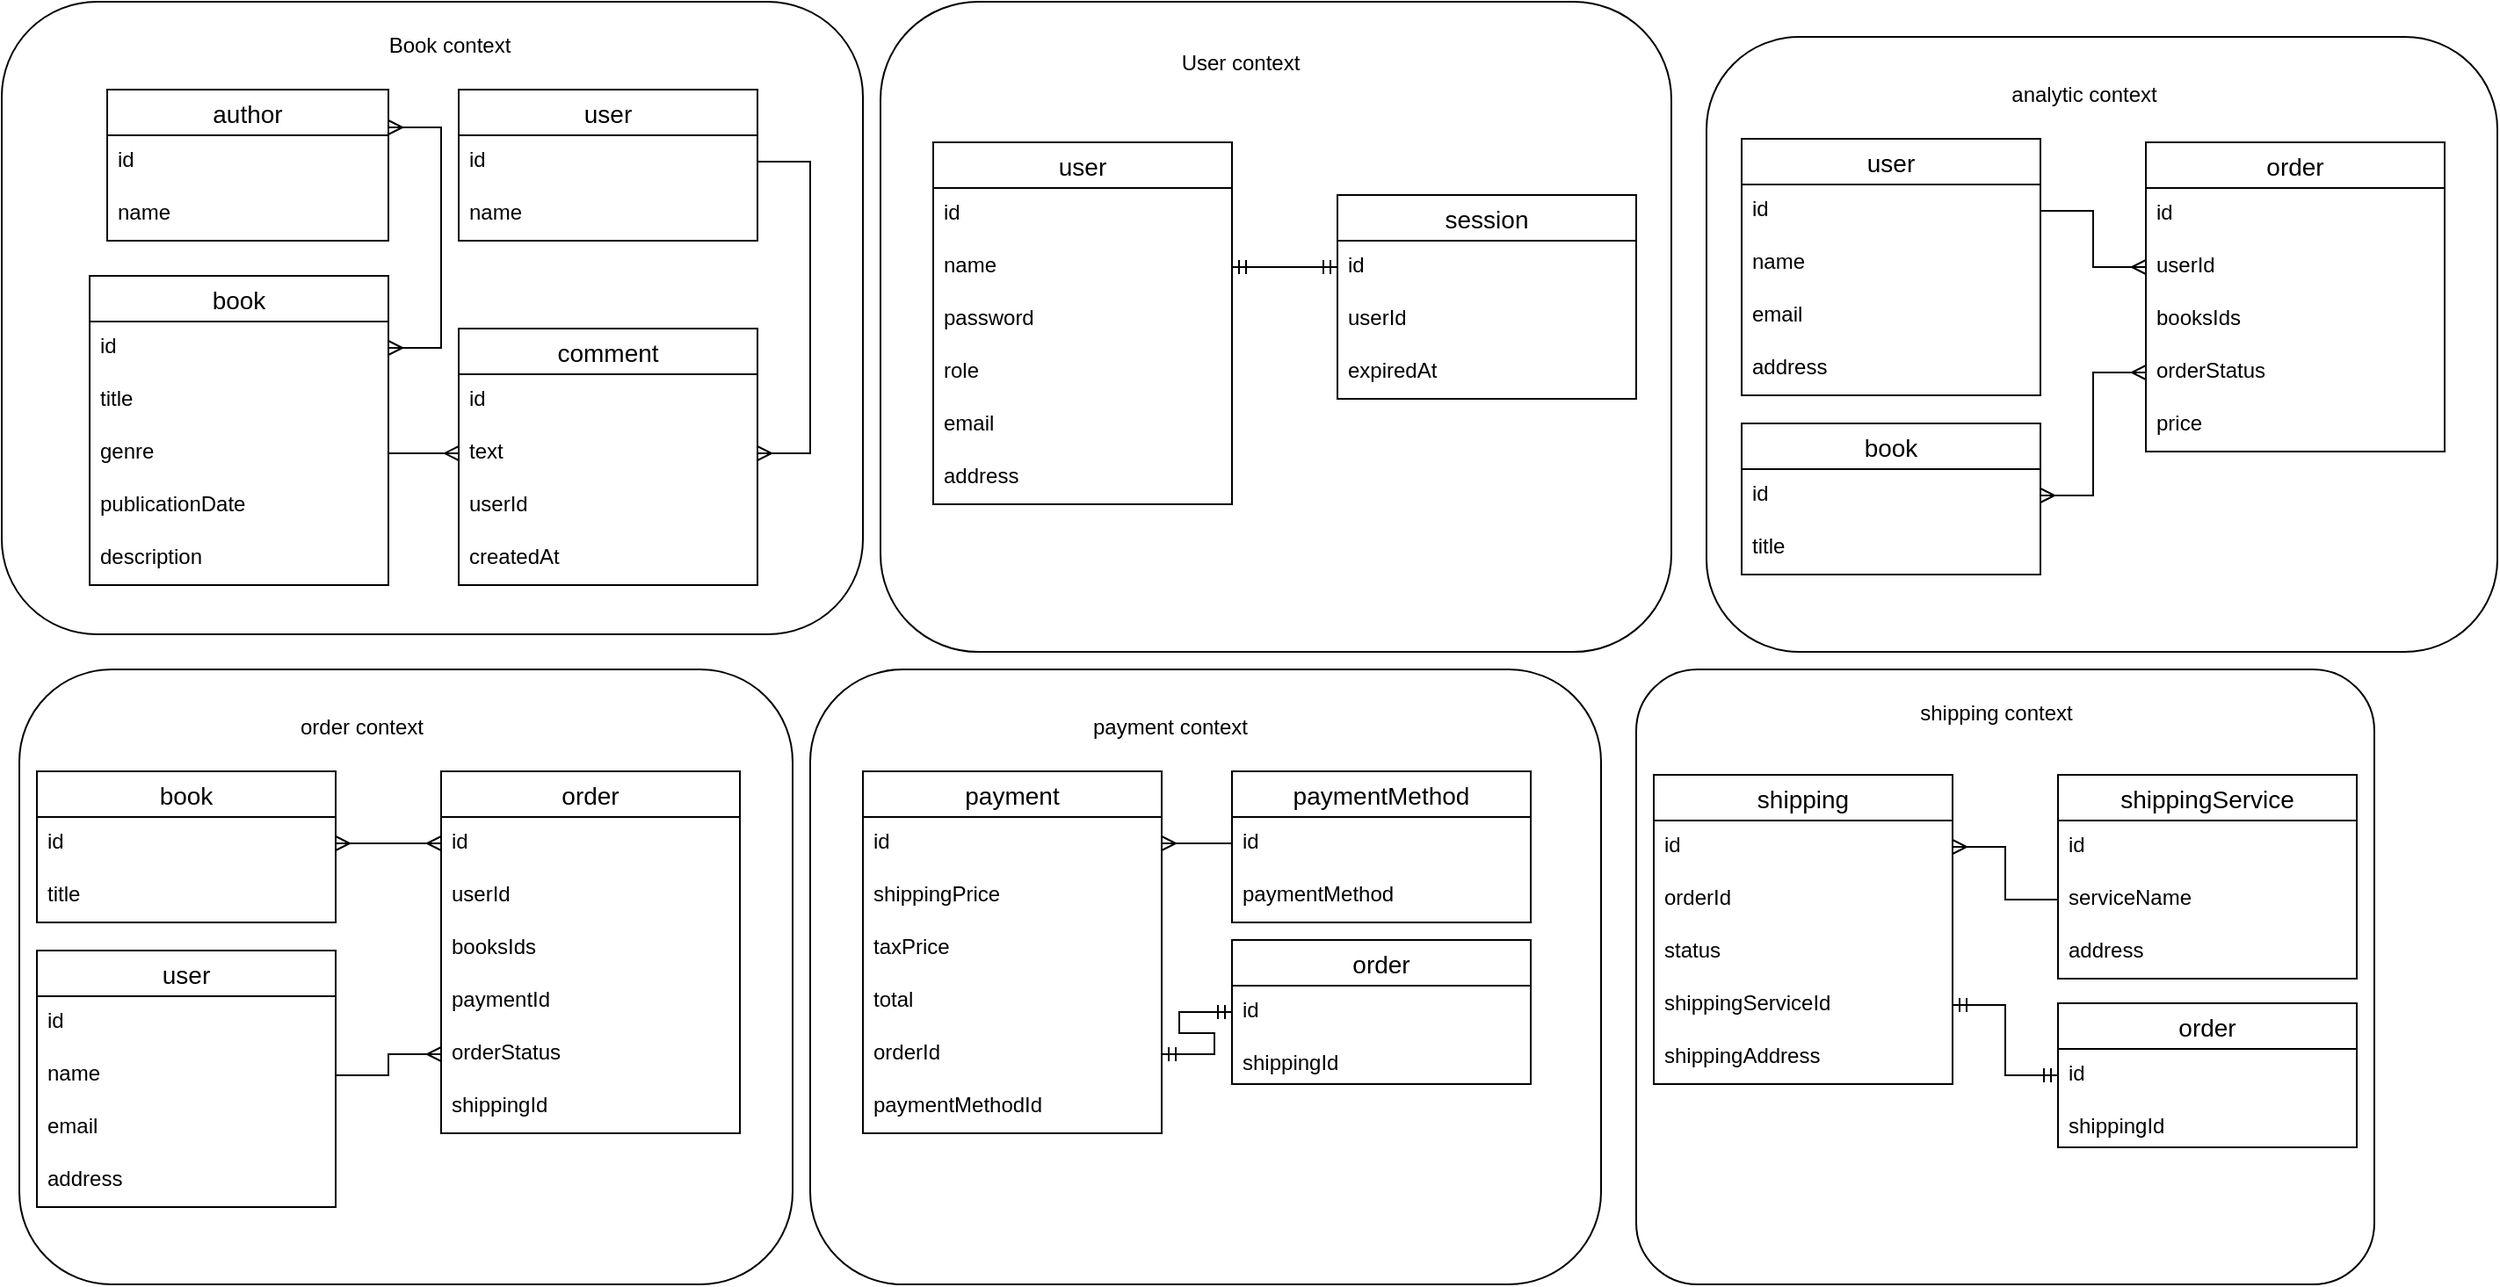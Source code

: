 <mxfile version="20.8.10" type="github">
  <diagram id="_F_DxzLepuKcJAmAGDIa" name="Page-1">
    <mxGraphModel dx="2061" dy="1157" grid="1" gridSize="10" guides="1" tooltips="1" connect="1" arrows="1" fold="1" page="1" pageScale="1" pageWidth="850" pageHeight="1100" math="0" shadow="0">
      <root>
        <mxCell id="0" />
        <mxCell id="1" parent="0" />
        <mxCell id="56zjt8MQTYuuCyv_vl_s-1" value="author" style="swimlane;fontStyle=0;childLayout=stackLayout;horizontal=1;startSize=26;horizontalStack=0;resizeParent=1;resizeParentMax=0;resizeLast=0;collapsible=1;marginBottom=0;align=center;fontSize=14;" parent="1" vertex="1">
          <mxGeometry x="80" y="80" width="160" height="86" as="geometry">
            <mxRectangle x="80" y="80" width="80" height="30" as="alternateBounds" />
          </mxGeometry>
        </mxCell>
        <mxCell id="56zjt8MQTYuuCyv_vl_s-2" value="id" style="text;strokeColor=none;fillColor=none;spacingLeft=4;spacingRight=4;overflow=hidden;rotatable=0;points=[[0,0.5],[1,0.5]];portConstraint=eastwest;fontSize=12;" parent="56zjt8MQTYuuCyv_vl_s-1" vertex="1">
          <mxGeometry y="26" width="160" height="30" as="geometry" />
        </mxCell>
        <mxCell id="56zjt8MQTYuuCyv_vl_s-3" value="name" style="text;strokeColor=none;fillColor=none;spacingLeft=4;spacingRight=4;overflow=hidden;rotatable=0;points=[[0,0.5],[1,0.5]];portConstraint=eastwest;fontSize=12;" parent="56zjt8MQTYuuCyv_vl_s-1" vertex="1">
          <mxGeometry y="56" width="160" height="30" as="geometry" />
        </mxCell>
        <mxCell id="56zjt8MQTYuuCyv_vl_s-18" value="book" style="swimlane;fontStyle=0;childLayout=stackLayout;horizontal=1;startSize=26;horizontalStack=0;resizeParent=1;resizeParentMax=0;resizeLast=0;collapsible=1;marginBottom=0;align=center;fontSize=14;" parent="1" vertex="1">
          <mxGeometry x="70" y="186" width="170" height="176" as="geometry">
            <mxRectangle x="300" y="80" width="70" height="30" as="alternateBounds" />
          </mxGeometry>
        </mxCell>
        <mxCell id="56zjt8MQTYuuCyv_vl_s-32" value="id" style="text;strokeColor=none;fillColor=none;spacingLeft=4;spacingRight=4;overflow=hidden;rotatable=0;points=[[0,0.5],[1,0.5]];portConstraint=eastwest;fontSize=12;" parent="56zjt8MQTYuuCyv_vl_s-18" vertex="1">
          <mxGeometry y="26" width="170" height="30" as="geometry" />
        </mxCell>
        <mxCell id="56zjt8MQTYuuCyv_vl_s-19" value="title" style="text;strokeColor=none;fillColor=none;spacingLeft=4;spacingRight=4;overflow=hidden;rotatable=0;points=[[0,0.5],[1,0.5]];portConstraint=eastwest;fontSize=12;" parent="56zjt8MQTYuuCyv_vl_s-18" vertex="1">
          <mxGeometry y="56" width="170" height="30" as="geometry" />
        </mxCell>
        <mxCell id="56zjt8MQTYuuCyv_vl_s-20" value="genre" style="text;strokeColor=none;fillColor=none;spacingLeft=4;spacingRight=4;overflow=hidden;rotatable=0;points=[[0,0.5],[1,0.5]];portConstraint=eastwest;fontSize=12;" parent="56zjt8MQTYuuCyv_vl_s-18" vertex="1">
          <mxGeometry y="86" width="170" height="30" as="geometry" />
        </mxCell>
        <mxCell id="56zjt8MQTYuuCyv_vl_s-35" value="publicationDate" style="text;strokeColor=none;fillColor=none;spacingLeft=4;spacingRight=4;overflow=hidden;rotatable=0;points=[[0,0.5],[1,0.5]];portConstraint=eastwest;fontSize=12;" parent="56zjt8MQTYuuCyv_vl_s-18" vertex="1">
          <mxGeometry y="116" width="170" height="30" as="geometry" />
        </mxCell>
        <mxCell id="56zjt8MQTYuuCyv_vl_s-34" value="description" style="text;strokeColor=none;fillColor=none;spacingLeft=4;spacingRight=4;overflow=hidden;rotatable=0;points=[[0,0.5],[1,0.5]];portConstraint=eastwest;fontSize=12;" parent="56zjt8MQTYuuCyv_vl_s-18" vertex="1">
          <mxGeometry y="146" width="170" height="30" as="geometry" />
        </mxCell>
        <mxCell id="56zjt8MQTYuuCyv_vl_s-46" value="" style="edgeStyle=entityRelationEdgeStyle;fontSize=12;html=1;endArrow=ERmany;startArrow=ERmany;rounded=0;exitX=1;exitY=0.25;exitDx=0;exitDy=0;entryX=1;entryY=0.5;entryDx=0;entryDy=0;" parent="1" source="56zjt8MQTYuuCyv_vl_s-1" target="56zjt8MQTYuuCyv_vl_s-32" edge="1">
          <mxGeometry width="100" height="100" relative="1" as="geometry">
            <mxPoint x="330" y="630" as="sourcePoint" />
            <mxPoint x="319" y="106" as="targetPoint" />
          </mxGeometry>
        </mxCell>
        <mxCell id="56zjt8MQTYuuCyv_vl_s-56" value="" style="edgeStyle=entityRelationEdgeStyle;fontSize=12;html=1;endArrow=ERmany;rounded=0;exitX=1;exitY=0.5;exitDx=0;exitDy=0;entryX=0;entryY=0.5;entryDx=0;entryDy=0;" parent="1" source="56zjt8MQTYuuCyv_vl_s-20" target="56zjt8MQTYuuCyv_vl_s-128" edge="1">
          <mxGeometry width="100" height="100" relative="1" as="geometry">
            <mxPoint x="370" y="390" as="sourcePoint" />
            <mxPoint x="320" y="301" as="targetPoint" />
          </mxGeometry>
        </mxCell>
        <mxCell id="56zjt8MQTYuuCyv_vl_s-57" value="user" style="swimlane;fontStyle=0;childLayout=stackLayout;horizontal=1;startSize=26;horizontalStack=0;resizeParent=1;resizeParentMax=0;resizeLast=0;collapsible=1;marginBottom=0;align=center;fontSize=14;" parent="1" vertex="1">
          <mxGeometry x="40" y="570" width="170" height="146" as="geometry">
            <mxRectangle x="300" y="80" width="70" height="30" as="alternateBounds" />
          </mxGeometry>
        </mxCell>
        <mxCell id="56zjt8MQTYuuCyv_vl_s-58" value="id" style="text;strokeColor=none;fillColor=none;spacingLeft=4;spacingRight=4;overflow=hidden;rotatable=0;points=[[0,0.5],[1,0.5]];portConstraint=eastwest;fontSize=12;" parent="56zjt8MQTYuuCyv_vl_s-57" vertex="1">
          <mxGeometry y="26" width="170" height="30" as="geometry" />
        </mxCell>
        <mxCell id="56zjt8MQTYuuCyv_vl_s-59" value="name" style="text;strokeColor=none;fillColor=none;spacingLeft=4;spacingRight=4;overflow=hidden;rotatable=0;points=[[0,0.5],[1,0.5]];portConstraint=eastwest;fontSize=12;" parent="56zjt8MQTYuuCyv_vl_s-57" vertex="1">
          <mxGeometry y="56" width="170" height="30" as="geometry" />
        </mxCell>
        <mxCell id="56zjt8MQTYuuCyv_vl_s-60" value="email" style="text;strokeColor=none;fillColor=none;spacingLeft=4;spacingRight=4;overflow=hidden;rotatable=0;points=[[0,0.5],[1,0.5]];portConstraint=eastwest;fontSize=12;" parent="56zjt8MQTYuuCyv_vl_s-57" vertex="1">
          <mxGeometry y="86" width="170" height="30" as="geometry" />
        </mxCell>
        <mxCell id="56zjt8MQTYuuCyv_vl_s-61" value="address" style="text;strokeColor=none;fillColor=none;spacingLeft=4;spacingRight=4;overflow=hidden;rotatable=0;points=[[0,0.5],[1,0.5]];portConstraint=eastwest;fontSize=12;" parent="56zjt8MQTYuuCyv_vl_s-57" vertex="1">
          <mxGeometry y="116" width="170" height="30" as="geometry" />
        </mxCell>
        <mxCell id="56zjt8MQTYuuCyv_vl_s-68" value="order" style="swimlane;fontStyle=0;childLayout=stackLayout;horizontal=1;startSize=26;horizontalStack=0;resizeParent=1;resizeParentMax=0;resizeLast=0;collapsible=1;marginBottom=0;align=center;fontSize=14;" parent="1" vertex="1">
          <mxGeometry x="270" y="468" width="170" height="206" as="geometry">
            <mxRectangle x="300" y="80" width="70" height="30" as="alternateBounds" />
          </mxGeometry>
        </mxCell>
        <mxCell id="56zjt8MQTYuuCyv_vl_s-69" value="id" style="text;strokeColor=none;fillColor=none;spacingLeft=4;spacingRight=4;overflow=hidden;rotatable=0;points=[[0,0.5],[1,0.5]];portConstraint=eastwest;fontSize=12;" parent="56zjt8MQTYuuCyv_vl_s-68" vertex="1">
          <mxGeometry y="26" width="170" height="30" as="geometry" />
        </mxCell>
        <mxCell id="56zjt8MQTYuuCyv_vl_s-70" value="userId" style="text;strokeColor=none;fillColor=none;spacingLeft=4;spacingRight=4;overflow=hidden;rotatable=0;points=[[0,0.5],[1,0.5]];portConstraint=eastwest;fontSize=12;" parent="56zjt8MQTYuuCyv_vl_s-68" vertex="1">
          <mxGeometry y="56" width="170" height="30" as="geometry" />
        </mxCell>
        <mxCell id="56zjt8MQTYuuCyv_vl_s-123" value="booksIds" style="text;strokeColor=none;fillColor=none;spacingLeft=4;spacingRight=4;overflow=hidden;rotatable=0;points=[[0,0.5],[1,0.5]];portConstraint=eastwest;fontSize=12;" parent="56zjt8MQTYuuCyv_vl_s-68" vertex="1">
          <mxGeometry y="86" width="170" height="30" as="geometry" />
        </mxCell>
        <mxCell id="56zjt8MQTYuuCyv_vl_s-236" value="paymentId" style="text;strokeColor=none;fillColor=none;spacingLeft=4;spacingRight=4;overflow=hidden;rotatable=0;points=[[0,0.5],[1,0.5]];portConstraint=eastwest;fontSize=12;" parent="56zjt8MQTYuuCyv_vl_s-68" vertex="1">
          <mxGeometry y="116" width="170" height="30" as="geometry" />
        </mxCell>
        <mxCell id="56zjt8MQTYuuCyv_vl_s-72" value="orderStatus" style="text;strokeColor=none;fillColor=none;spacingLeft=4;spacingRight=4;overflow=hidden;rotatable=0;points=[[0,0.5],[1,0.5]];portConstraint=eastwest;fontSize=12;" parent="56zjt8MQTYuuCyv_vl_s-68" vertex="1">
          <mxGeometry y="146" width="170" height="30" as="geometry" />
        </mxCell>
        <mxCell id="56zjt8MQTYuuCyv_vl_s-73" value="shippingId" style="text;strokeColor=none;fillColor=none;spacingLeft=4;spacingRight=4;overflow=hidden;rotatable=0;points=[[0,0.5],[1,0.5]];portConstraint=eastwest;fontSize=12;" parent="56zjt8MQTYuuCyv_vl_s-68" vertex="1">
          <mxGeometry y="176" width="170" height="30" as="geometry" />
        </mxCell>
        <mxCell id="56zjt8MQTYuuCyv_vl_s-74" value="" style="edgeStyle=entityRelationEdgeStyle;fontSize=12;html=1;endArrow=ERmany;rounded=0;entryX=0;entryY=0.5;entryDx=0;entryDy=0;" parent="1" target="56zjt8MQTYuuCyv_vl_s-72" edge="1">
          <mxGeometry width="100" height="100" relative="1" as="geometry">
            <mxPoint x="210" y="641" as="sourcePoint" />
            <mxPoint x="240" y="650" as="targetPoint" />
          </mxGeometry>
        </mxCell>
        <mxCell id="56zjt8MQTYuuCyv_vl_s-75" value="shipping" style="swimlane;fontStyle=0;childLayout=stackLayout;horizontal=1;startSize=26;horizontalStack=0;resizeParent=1;resizeParentMax=0;resizeLast=0;collapsible=1;marginBottom=0;align=center;fontSize=14;" parent="1" vertex="1">
          <mxGeometry x="960" y="470" width="170" height="176" as="geometry">
            <mxRectangle x="300" y="80" width="70" height="30" as="alternateBounds" />
          </mxGeometry>
        </mxCell>
        <mxCell id="56zjt8MQTYuuCyv_vl_s-76" value="id" style="text;strokeColor=none;fillColor=none;spacingLeft=4;spacingRight=4;overflow=hidden;rotatable=0;points=[[0,0.5],[1,0.5]];portConstraint=eastwest;fontSize=12;" parent="56zjt8MQTYuuCyv_vl_s-75" vertex="1">
          <mxGeometry y="26" width="170" height="30" as="geometry" />
        </mxCell>
        <mxCell id="56zjt8MQTYuuCyv_vl_s-77" value="orderId" style="text;strokeColor=none;fillColor=none;spacingLeft=4;spacingRight=4;overflow=hidden;rotatable=0;points=[[0,0.5],[1,0.5]];portConstraint=eastwest;fontSize=12;" parent="56zjt8MQTYuuCyv_vl_s-75" vertex="1">
          <mxGeometry y="56" width="170" height="30" as="geometry" />
        </mxCell>
        <mxCell id="56zjt8MQTYuuCyv_vl_s-85" value="status" style="text;strokeColor=none;fillColor=none;spacingLeft=4;spacingRight=4;overflow=hidden;rotatable=0;points=[[0,0.5],[1,0.5]];portConstraint=eastwest;fontSize=12;" parent="56zjt8MQTYuuCyv_vl_s-75" vertex="1">
          <mxGeometry y="86" width="170" height="30" as="geometry" />
        </mxCell>
        <mxCell id="56zjt8MQTYuuCyv_vl_s-82" value="shippingServiceId" style="text;strokeColor=none;fillColor=none;spacingLeft=4;spacingRight=4;overflow=hidden;rotatable=0;points=[[0,0.5],[1,0.5]];portConstraint=eastwest;fontSize=12;" parent="56zjt8MQTYuuCyv_vl_s-75" vertex="1">
          <mxGeometry y="116" width="170" height="30" as="geometry" />
        </mxCell>
        <mxCell id="56zjt8MQTYuuCyv_vl_s-78" value="shippingAddress" style="text;strokeColor=none;fillColor=none;spacingLeft=4;spacingRight=4;overflow=hidden;rotatable=0;points=[[0,0.5],[1,0.5]];portConstraint=eastwest;fontSize=12;" parent="56zjt8MQTYuuCyv_vl_s-75" vertex="1">
          <mxGeometry y="146" width="170" height="30" as="geometry" />
        </mxCell>
        <mxCell id="56zjt8MQTYuuCyv_vl_s-87" value="shippingService" style="swimlane;fontStyle=0;childLayout=stackLayout;horizontal=1;startSize=26;horizontalStack=0;resizeParent=1;resizeParentMax=0;resizeLast=0;collapsible=1;marginBottom=0;align=center;fontSize=14;" parent="1" vertex="1">
          <mxGeometry x="1190" y="470" width="170" height="116" as="geometry">
            <mxRectangle x="300" y="80" width="70" height="30" as="alternateBounds" />
          </mxGeometry>
        </mxCell>
        <mxCell id="56zjt8MQTYuuCyv_vl_s-88" value="id" style="text;strokeColor=none;fillColor=none;spacingLeft=4;spacingRight=4;overflow=hidden;rotatable=0;points=[[0,0.5],[1,0.5]];portConstraint=eastwest;fontSize=12;" parent="56zjt8MQTYuuCyv_vl_s-87" vertex="1">
          <mxGeometry y="26" width="170" height="30" as="geometry" />
        </mxCell>
        <mxCell id="56zjt8MQTYuuCyv_vl_s-89" value="serviceName" style="text;strokeColor=none;fillColor=none;spacingLeft=4;spacingRight=4;overflow=hidden;rotatable=0;points=[[0,0.5],[1,0.5]];portConstraint=eastwest;fontSize=12;" parent="56zjt8MQTYuuCyv_vl_s-87" vertex="1">
          <mxGeometry y="56" width="170" height="30" as="geometry" />
        </mxCell>
        <mxCell id="56zjt8MQTYuuCyv_vl_s-92" value="address" style="text;strokeColor=none;fillColor=none;spacingLeft=4;spacingRight=4;overflow=hidden;rotatable=0;points=[[0,0.5],[1,0.5]];portConstraint=eastwest;fontSize=12;" parent="56zjt8MQTYuuCyv_vl_s-87" vertex="1">
          <mxGeometry y="86" width="170" height="30" as="geometry" />
        </mxCell>
        <mxCell id="56zjt8MQTYuuCyv_vl_s-93" value="" style="edgeStyle=entityRelationEdgeStyle;fontSize=12;html=1;endArrow=ERmany;rounded=0;exitX=0;exitY=0.5;exitDx=0;exitDy=0;entryX=1;entryY=0.5;entryDx=0;entryDy=0;" parent="1" source="56zjt8MQTYuuCyv_vl_s-89" target="56zjt8MQTYuuCyv_vl_s-76" edge="1">
          <mxGeometry width="100" height="100" relative="1" as="geometry">
            <mxPoint x="1640" y="8" as="sourcePoint" />
            <mxPoint x="1140" y="249" as="targetPoint" />
          </mxGeometry>
        </mxCell>
        <mxCell id="56zjt8MQTYuuCyv_vl_s-118" value="Book&amp;nbsp;context" style="text;html=1;strokeColor=none;fillColor=none;align=center;verticalAlign=middle;whiteSpace=wrap;rounded=0;" parent="1" vertex="1">
          <mxGeometry x="210" y="40" width="130" height="30" as="geometry" />
        </mxCell>
        <mxCell id="56zjt8MQTYuuCyv_vl_s-120" value="User context" style="text;html=1;strokeColor=none;fillColor=none;align=center;verticalAlign=middle;whiteSpace=wrap;rounded=0;" parent="1" vertex="1">
          <mxGeometry x="660" y="50" width="130" height="30" as="geometry" />
        </mxCell>
        <mxCell id="56zjt8MQTYuuCyv_vl_s-122" value="order context" style="text;html=1;strokeColor=none;fillColor=none;align=center;verticalAlign=middle;whiteSpace=wrap;rounded=0;" parent="1" vertex="1">
          <mxGeometry x="160" y="428" width="130" height="30" as="geometry" />
        </mxCell>
        <mxCell id="56zjt8MQTYuuCyv_vl_s-126" value="comment" style="swimlane;fontStyle=0;childLayout=stackLayout;horizontal=1;startSize=26;horizontalStack=0;resizeParent=1;resizeParentMax=0;resizeLast=0;collapsible=1;marginBottom=0;align=center;fontSize=14;" parent="1" vertex="1">
          <mxGeometry x="280" y="216" width="170" height="146" as="geometry">
            <mxRectangle x="300" y="80" width="70" height="30" as="alternateBounds" />
          </mxGeometry>
        </mxCell>
        <mxCell id="56zjt8MQTYuuCyv_vl_s-127" value="id" style="text;strokeColor=none;fillColor=none;spacingLeft=4;spacingRight=4;overflow=hidden;rotatable=0;points=[[0,0.5],[1,0.5]];portConstraint=eastwest;fontSize=12;" parent="56zjt8MQTYuuCyv_vl_s-126" vertex="1">
          <mxGeometry y="26" width="170" height="30" as="geometry" />
        </mxCell>
        <mxCell id="56zjt8MQTYuuCyv_vl_s-128" value="text" style="text;strokeColor=none;fillColor=none;spacingLeft=4;spacingRight=4;overflow=hidden;rotatable=0;points=[[0,0.5],[1,0.5]];portConstraint=eastwest;fontSize=12;" parent="56zjt8MQTYuuCyv_vl_s-126" vertex="1">
          <mxGeometry y="56" width="170" height="30" as="geometry" />
        </mxCell>
        <mxCell id="56zjt8MQTYuuCyv_vl_s-130" value="userId" style="text;strokeColor=none;fillColor=none;spacingLeft=4;spacingRight=4;overflow=hidden;rotatable=0;points=[[0,0.5],[1,0.5]];portConstraint=eastwest;fontSize=12;" parent="56zjt8MQTYuuCyv_vl_s-126" vertex="1">
          <mxGeometry y="86" width="170" height="30" as="geometry" />
        </mxCell>
        <mxCell id="56zjt8MQTYuuCyv_vl_s-131" value="createdAt" style="text;strokeColor=none;fillColor=none;spacingLeft=4;spacingRight=4;overflow=hidden;rotatable=0;points=[[0,0.5],[1,0.5]];portConstraint=eastwest;fontSize=12;" parent="56zjt8MQTYuuCyv_vl_s-126" vertex="1">
          <mxGeometry y="116" width="170" height="30" as="geometry" />
        </mxCell>
        <mxCell id="56zjt8MQTYuuCyv_vl_s-132" value="user" style="swimlane;fontStyle=0;childLayout=stackLayout;horizontal=1;startSize=26;horizontalStack=0;resizeParent=1;resizeParentMax=0;resizeLast=0;collapsible=1;marginBottom=0;align=center;fontSize=14;" parent="1" vertex="1">
          <mxGeometry x="280" y="80" width="170" height="86" as="geometry">
            <mxRectangle x="300" y="80" width="70" height="30" as="alternateBounds" />
          </mxGeometry>
        </mxCell>
        <mxCell id="56zjt8MQTYuuCyv_vl_s-133" value="id" style="text;strokeColor=none;fillColor=none;spacingLeft=4;spacingRight=4;overflow=hidden;rotatable=0;points=[[0,0.5],[1,0.5]];portConstraint=eastwest;fontSize=12;" parent="56zjt8MQTYuuCyv_vl_s-132" vertex="1">
          <mxGeometry y="26" width="170" height="30" as="geometry" />
        </mxCell>
        <mxCell id="56zjt8MQTYuuCyv_vl_s-134" value="name" style="text;strokeColor=none;fillColor=none;spacingLeft=4;spacingRight=4;overflow=hidden;rotatable=0;points=[[0,0.5],[1,0.5]];portConstraint=eastwest;fontSize=12;" parent="56zjt8MQTYuuCyv_vl_s-132" vertex="1">
          <mxGeometry y="56" width="170" height="30" as="geometry" />
        </mxCell>
        <mxCell id="56zjt8MQTYuuCyv_vl_s-139" value="" style="edgeStyle=entityRelationEdgeStyle;fontSize=12;html=1;endArrow=ERmany;rounded=0;entryX=1;entryY=0.5;entryDx=0;entryDy=0;exitX=1;exitY=0.5;exitDx=0;exitDy=0;" parent="1" source="56zjt8MQTYuuCyv_vl_s-133" target="56zjt8MQTYuuCyv_vl_s-128" edge="1">
          <mxGeometry width="100" height="100" relative="1" as="geometry">
            <mxPoint x="490" y="140" as="sourcePoint" />
            <mxPoint x="590" y="340" as="targetPoint" />
          </mxGeometry>
        </mxCell>
        <mxCell id="56zjt8MQTYuuCyv_vl_s-140" value="user" style="swimlane;fontStyle=0;childLayout=stackLayout;horizontal=1;startSize=26;horizontalStack=0;resizeParent=1;resizeParentMax=0;resizeLast=0;collapsible=1;marginBottom=0;align=center;fontSize=14;" parent="1" vertex="1">
          <mxGeometry x="550" y="110" width="170" height="206" as="geometry">
            <mxRectangle x="300" y="80" width="70" height="30" as="alternateBounds" />
          </mxGeometry>
        </mxCell>
        <mxCell id="56zjt8MQTYuuCyv_vl_s-141" value="id" style="text;strokeColor=none;fillColor=none;spacingLeft=4;spacingRight=4;overflow=hidden;rotatable=0;points=[[0,0.5],[1,0.5]];portConstraint=eastwest;fontSize=12;" parent="56zjt8MQTYuuCyv_vl_s-140" vertex="1">
          <mxGeometry y="26" width="170" height="30" as="geometry" />
        </mxCell>
        <mxCell id="56zjt8MQTYuuCyv_vl_s-142" value="name" style="text;strokeColor=none;fillColor=none;spacingLeft=4;spacingRight=4;overflow=hidden;rotatable=0;points=[[0,0.5],[1,0.5]];portConstraint=eastwest;fontSize=12;" parent="56zjt8MQTYuuCyv_vl_s-140" vertex="1">
          <mxGeometry y="56" width="170" height="30" as="geometry" />
        </mxCell>
        <mxCell id="56zjt8MQTYuuCyv_vl_s-143" value="password" style="text;strokeColor=none;fillColor=none;spacingLeft=4;spacingRight=4;overflow=hidden;rotatable=0;points=[[0,0.5],[1,0.5]];portConstraint=eastwest;fontSize=12;" parent="56zjt8MQTYuuCyv_vl_s-140" vertex="1">
          <mxGeometry y="86" width="170" height="30" as="geometry" />
        </mxCell>
        <mxCell id="56zjt8MQTYuuCyv_vl_s-233" value="role" style="text;strokeColor=none;fillColor=none;spacingLeft=4;spacingRight=4;overflow=hidden;rotatable=0;points=[[0,0.5],[1,0.5]];portConstraint=eastwest;fontSize=12;" parent="56zjt8MQTYuuCyv_vl_s-140" vertex="1">
          <mxGeometry y="116" width="170" height="30" as="geometry" />
        </mxCell>
        <mxCell id="56zjt8MQTYuuCyv_vl_s-144" value="email" style="text;strokeColor=none;fillColor=none;spacingLeft=4;spacingRight=4;overflow=hidden;rotatable=0;points=[[0,0.5],[1,0.5]];portConstraint=eastwest;fontSize=12;" parent="56zjt8MQTYuuCyv_vl_s-140" vertex="1">
          <mxGeometry y="146" width="170" height="30" as="geometry" />
        </mxCell>
        <mxCell id="56zjt8MQTYuuCyv_vl_s-145" value="address" style="text;strokeColor=none;fillColor=none;spacingLeft=4;spacingRight=4;overflow=hidden;rotatable=0;points=[[0,0.5],[1,0.5]];portConstraint=eastwest;fontSize=12;" parent="56zjt8MQTYuuCyv_vl_s-140" vertex="1">
          <mxGeometry y="176" width="170" height="30" as="geometry" />
        </mxCell>
        <mxCell id="56zjt8MQTYuuCyv_vl_s-147" value="book" style="swimlane;fontStyle=0;childLayout=stackLayout;horizontal=1;startSize=26;horizontalStack=0;resizeParent=1;resizeParentMax=0;resizeLast=0;collapsible=1;marginBottom=0;align=center;fontSize=14;" parent="1" vertex="1">
          <mxGeometry x="40" y="468" width="170" height="86" as="geometry">
            <mxRectangle x="300" y="80" width="70" height="30" as="alternateBounds" />
          </mxGeometry>
        </mxCell>
        <mxCell id="56zjt8MQTYuuCyv_vl_s-148" value="id" style="text;strokeColor=none;fillColor=none;spacingLeft=4;spacingRight=4;overflow=hidden;rotatable=0;points=[[0,0.5],[1,0.5]];portConstraint=eastwest;fontSize=12;" parent="56zjt8MQTYuuCyv_vl_s-147" vertex="1">
          <mxGeometry y="26" width="170" height="30" as="geometry" />
        </mxCell>
        <mxCell id="56zjt8MQTYuuCyv_vl_s-149" value="title" style="text;strokeColor=none;fillColor=none;spacingLeft=4;spacingRight=4;overflow=hidden;rotatable=0;points=[[0,0.5],[1,0.5]];portConstraint=eastwest;fontSize=12;" parent="56zjt8MQTYuuCyv_vl_s-147" vertex="1">
          <mxGeometry y="56" width="170" height="30" as="geometry" />
        </mxCell>
        <mxCell id="56zjt8MQTYuuCyv_vl_s-154" value="" style="edgeStyle=entityRelationEdgeStyle;fontSize=12;html=1;endArrow=ERmany;startArrow=ERmany;rounded=0;entryX=0;entryY=0.5;entryDx=0;entryDy=0;" parent="1" source="56zjt8MQTYuuCyv_vl_s-148" target="56zjt8MQTYuuCyv_vl_s-69" edge="1">
          <mxGeometry width="100" height="100" relative="1" as="geometry">
            <mxPoint x="-230" y="59.5" as="sourcePoint" />
            <mxPoint x="-230" y="229" as="targetPoint" />
          </mxGeometry>
        </mxCell>
        <mxCell id="56zjt8MQTYuuCyv_vl_s-156" value="" style="rounded=1;whiteSpace=wrap;html=1;fillColor=none;" parent="1" vertex="1">
          <mxGeometry x="520" y="30" width="450" height="370" as="geometry" />
        </mxCell>
        <mxCell id="56zjt8MQTYuuCyv_vl_s-157" value="" style="rounded=1;whiteSpace=wrap;html=1;fillColor=none;" parent="1" vertex="1">
          <mxGeometry x="20" y="30" width="490" height="360" as="geometry" />
        </mxCell>
        <mxCell id="56zjt8MQTYuuCyv_vl_s-158" value="" style="rounded=1;whiteSpace=wrap;html=1;fillColor=none;" parent="1" vertex="1">
          <mxGeometry x="990" y="50" width="450" height="350" as="geometry" />
        </mxCell>
        <mxCell id="56zjt8MQTYuuCyv_vl_s-189" value="user" style="swimlane;fontStyle=0;childLayout=stackLayout;horizontal=1;startSize=26;horizontalStack=0;resizeParent=1;resizeParentMax=0;resizeLast=0;collapsible=1;marginBottom=0;align=center;fontSize=14;" parent="1" vertex="1">
          <mxGeometry x="1010" y="108" width="170" height="146" as="geometry">
            <mxRectangle x="300" y="80" width="70" height="30" as="alternateBounds" />
          </mxGeometry>
        </mxCell>
        <mxCell id="56zjt8MQTYuuCyv_vl_s-190" value="id" style="text;strokeColor=none;fillColor=none;spacingLeft=4;spacingRight=4;overflow=hidden;rotatable=0;points=[[0,0.5],[1,0.5]];portConstraint=eastwest;fontSize=12;" parent="56zjt8MQTYuuCyv_vl_s-189" vertex="1">
          <mxGeometry y="26" width="170" height="30" as="geometry" />
        </mxCell>
        <mxCell id="56zjt8MQTYuuCyv_vl_s-191" value="name" style="text;strokeColor=none;fillColor=none;spacingLeft=4;spacingRight=4;overflow=hidden;rotatable=0;points=[[0,0.5],[1,0.5]];portConstraint=eastwest;fontSize=12;" parent="56zjt8MQTYuuCyv_vl_s-189" vertex="1">
          <mxGeometry y="56" width="170" height="30" as="geometry" />
        </mxCell>
        <mxCell id="56zjt8MQTYuuCyv_vl_s-192" value="email" style="text;strokeColor=none;fillColor=none;spacingLeft=4;spacingRight=4;overflow=hidden;rotatable=0;points=[[0,0.5],[1,0.5]];portConstraint=eastwest;fontSize=12;" parent="56zjt8MQTYuuCyv_vl_s-189" vertex="1">
          <mxGeometry y="86" width="170" height="30" as="geometry" />
        </mxCell>
        <mxCell id="56zjt8MQTYuuCyv_vl_s-193" value="address" style="text;strokeColor=none;fillColor=none;spacingLeft=4;spacingRight=4;overflow=hidden;rotatable=0;points=[[0,0.5],[1,0.5]];portConstraint=eastwest;fontSize=12;" parent="56zjt8MQTYuuCyv_vl_s-189" vertex="1">
          <mxGeometry y="116" width="170" height="30" as="geometry" />
        </mxCell>
        <mxCell id="56zjt8MQTYuuCyv_vl_s-194" value="order" style="swimlane;fontStyle=0;childLayout=stackLayout;horizontal=1;startSize=26;horizontalStack=0;resizeParent=1;resizeParentMax=0;resizeLast=0;collapsible=1;marginBottom=0;align=center;fontSize=14;" parent="1" vertex="1">
          <mxGeometry x="1240" y="110" width="170" height="176" as="geometry">
            <mxRectangle x="300" y="80" width="70" height="30" as="alternateBounds" />
          </mxGeometry>
        </mxCell>
        <mxCell id="56zjt8MQTYuuCyv_vl_s-195" value="id" style="text;strokeColor=none;fillColor=none;spacingLeft=4;spacingRight=4;overflow=hidden;rotatable=0;points=[[0,0.5],[1,0.5]];portConstraint=eastwest;fontSize=12;" parent="56zjt8MQTYuuCyv_vl_s-194" vertex="1">
          <mxGeometry y="26" width="170" height="30" as="geometry" />
        </mxCell>
        <mxCell id="56zjt8MQTYuuCyv_vl_s-196" value="userId" style="text;strokeColor=none;fillColor=none;spacingLeft=4;spacingRight=4;overflow=hidden;rotatable=0;points=[[0,0.5],[1,0.5]];portConstraint=eastwest;fontSize=12;" parent="56zjt8MQTYuuCyv_vl_s-194" vertex="1">
          <mxGeometry y="56" width="170" height="30" as="geometry" />
        </mxCell>
        <mxCell id="56zjt8MQTYuuCyv_vl_s-197" value="booksIds" style="text;strokeColor=none;fillColor=none;spacingLeft=4;spacingRight=4;overflow=hidden;rotatable=0;points=[[0,0.5],[1,0.5]];portConstraint=eastwest;fontSize=12;" parent="56zjt8MQTYuuCyv_vl_s-194" vertex="1">
          <mxGeometry y="86" width="170" height="30" as="geometry" />
        </mxCell>
        <mxCell id="56zjt8MQTYuuCyv_vl_s-198" value="orderStatus" style="text;strokeColor=none;fillColor=none;spacingLeft=4;spacingRight=4;overflow=hidden;rotatable=0;points=[[0,0.5],[1,0.5]];portConstraint=eastwest;fontSize=12;" parent="56zjt8MQTYuuCyv_vl_s-194" vertex="1">
          <mxGeometry y="116" width="170" height="30" as="geometry" />
        </mxCell>
        <mxCell id="56zjt8MQTYuuCyv_vl_s-199" value="price" style="text;strokeColor=none;fillColor=none;spacingLeft=4;spacingRight=4;overflow=hidden;rotatable=0;points=[[0,0.5],[1,0.5]];portConstraint=eastwest;fontSize=12;" parent="56zjt8MQTYuuCyv_vl_s-194" vertex="1">
          <mxGeometry y="146" width="170" height="30" as="geometry" />
        </mxCell>
        <mxCell id="56zjt8MQTYuuCyv_vl_s-201" value="" style="edgeStyle=entityRelationEdgeStyle;fontSize=12;html=1;endArrow=ERmany;rounded=0;entryX=0;entryY=0.5;entryDx=0;entryDy=0;exitX=1;exitY=0.5;exitDx=0;exitDy=0;" parent="1" source="56zjt8MQTYuuCyv_vl_s-190" target="56zjt8MQTYuuCyv_vl_s-196" edge="1">
          <mxGeometry width="100" height="100" relative="1" as="geometry">
            <mxPoint x="1170" y="70" as="sourcePoint" />
            <mxPoint x="1180" y="120" as="targetPoint" />
          </mxGeometry>
        </mxCell>
        <mxCell id="56zjt8MQTYuuCyv_vl_s-214" value="analytic context" style="text;html=1;strokeColor=none;fillColor=none;align=center;verticalAlign=middle;whiteSpace=wrap;rounded=0;" parent="1" vertex="1">
          <mxGeometry x="1140" y="68" width="130" height="30" as="geometry" />
        </mxCell>
        <mxCell id="56zjt8MQTYuuCyv_vl_s-215" value="book" style="swimlane;fontStyle=0;childLayout=stackLayout;horizontal=1;startSize=26;horizontalStack=0;resizeParent=1;resizeParentMax=0;resizeLast=0;collapsible=1;marginBottom=0;align=center;fontSize=14;" parent="1" vertex="1">
          <mxGeometry x="1010" y="270" width="170" height="86" as="geometry">
            <mxRectangle x="300" y="80" width="70" height="30" as="alternateBounds" />
          </mxGeometry>
        </mxCell>
        <mxCell id="56zjt8MQTYuuCyv_vl_s-216" value="id" style="text;strokeColor=none;fillColor=none;spacingLeft=4;spacingRight=4;overflow=hidden;rotatable=0;points=[[0,0.5],[1,0.5]];portConstraint=eastwest;fontSize=12;" parent="56zjt8MQTYuuCyv_vl_s-215" vertex="1">
          <mxGeometry y="26" width="170" height="30" as="geometry" />
        </mxCell>
        <mxCell id="56zjt8MQTYuuCyv_vl_s-217" value="title" style="text;strokeColor=none;fillColor=none;spacingLeft=4;spacingRight=4;overflow=hidden;rotatable=0;points=[[0,0.5],[1,0.5]];portConstraint=eastwest;fontSize=12;" parent="56zjt8MQTYuuCyv_vl_s-215" vertex="1">
          <mxGeometry y="56" width="170" height="30" as="geometry" />
        </mxCell>
        <mxCell id="56zjt8MQTYuuCyv_vl_s-218" value="" style="edgeStyle=entityRelationEdgeStyle;fontSize=12;html=1;endArrow=ERmany;startArrow=ERmany;rounded=0;entryX=0;entryY=0.5;entryDx=0;entryDy=0;exitX=1;exitY=0.5;exitDx=0;exitDy=0;" parent="1" source="56zjt8MQTYuuCyv_vl_s-216" target="56zjt8MQTYuuCyv_vl_s-198" edge="1">
          <mxGeometry width="100" height="100" relative="1" as="geometry">
            <mxPoint x="1230" y="350" as="sourcePoint" />
            <mxPoint x="730" y="-109" as="targetPoint" />
          </mxGeometry>
        </mxCell>
        <mxCell id="56zjt8MQTYuuCyv_vl_s-219" value="" style="rounded=1;whiteSpace=wrap;html=1;fillColor=none;" parent="1" vertex="1">
          <mxGeometry x="480" y="410" width="450" height="350" as="geometry" />
        </mxCell>
        <mxCell id="56zjt8MQTYuuCyv_vl_s-227" value="session" style="swimlane;fontStyle=0;childLayout=stackLayout;horizontal=1;startSize=26;horizontalStack=0;resizeParent=1;resizeParentMax=0;resizeLast=0;collapsible=1;marginBottom=0;align=center;fontSize=14;" parent="1" vertex="1">
          <mxGeometry x="780" y="140" width="170" height="116" as="geometry">
            <mxRectangle x="300" y="80" width="70" height="30" as="alternateBounds" />
          </mxGeometry>
        </mxCell>
        <mxCell id="56zjt8MQTYuuCyv_vl_s-228" value="id" style="text;strokeColor=none;fillColor=none;spacingLeft=4;spacingRight=4;overflow=hidden;rotatable=0;points=[[0,0.5],[1,0.5]];portConstraint=eastwest;fontSize=12;" parent="56zjt8MQTYuuCyv_vl_s-227" vertex="1">
          <mxGeometry y="26" width="170" height="30" as="geometry" />
        </mxCell>
        <mxCell id="56zjt8MQTYuuCyv_vl_s-229" value="userId" style="text;strokeColor=none;fillColor=none;spacingLeft=4;spacingRight=4;overflow=hidden;rotatable=0;points=[[0,0.5],[1,0.5]];portConstraint=eastwest;fontSize=12;" parent="56zjt8MQTYuuCyv_vl_s-227" vertex="1">
          <mxGeometry y="56" width="170" height="30" as="geometry" />
        </mxCell>
        <mxCell id="56zjt8MQTYuuCyv_vl_s-230" value="expiredAt" style="text;strokeColor=none;fillColor=none;spacingLeft=4;spacingRight=4;overflow=hidden;rotatable=0;points=[[0,0.5],[1,0.5]];portConstraint=eastwest;fontSize=12;" parent="56zjt8MQTYuuCyv_vl_s-227" vertex="1">
          <mxGeometry y="86" width="170" height="30" as="geometry" />
        </mxCell>
        <mxCell id="56zjt8MQTYuuCyv_vl_s-235" value="" style="edgeStyle=entityRelationEdgeStyle;fontSize=12;html=1;endArrow=ERmandOne;startArrow=ERmandOne;rounded=0;entryX=0;entryY=0.5;entryDx=0;entryDy=0;exitX=1;exitY=0.5;exitDx=0;exitDy=0;" parent="1" source="56zjt8MQTYuuCyv_vl_s-142" target="56zjt8MQTYuuCyv_vl_s-228" edge="1">
          <mxGeometry width="100" height="100" relative="1" as="geometry">
            <mxPoint x="690" y="326" as="sourcePoint" />
            <mxPoint x="790" y="226" as="targetPoint" />
          </mxGeometry>
        </mxCell>
        <mxCell id="GqicBitxusfXv8M3qp1A-1" value="shipping context" style="text;html=1;strokeColor=none;fillColor=none;align=center;verticalAlign=middle;whiteSpace=wrap;rounded=0;" vertex="1" parent="1">
          <mxGeometry x="1090" y="420" width="130" height="30" as="geometry" />
        </mxCell>
        <mxCell id="GqicBitxusfXv8M3qp1A-2" value="payment" style="swimlane;fontStyle=0;childLayout=stackLayout;horizontal=1;startSize=26;horizontalStack=0;resizeParent=1;resizeParentMax=0;resizeLast=0;collapsible=1;marginBottom=0;align=center;fontSize=14;" vertex="1" parent="1">
          <mxGeometry x="510" y="468" width="170" height="206" as="geometry">
            <mxRectangle x="300" y="80" width="70" height="30" as="alternateBounds" />
          </mxGeometry>
        </mxCell>
        <mxCell id="GqicBitxusfXv8M3qp1A-3" value="id" style="text;strokeColor=none;fillColor=none;spacingLeft=4;spacingRight=4;overflow=hidden;rotatable=0;points=[[0,0.5],[1,0.5]];portConstraint=eastwest;fontSize=12;" vertex="1" parent="GqicBitxusfXv8M3qp1A-2">
          <mxGeometry y="26" width="170" height="30" as="geometry" />
        </mxCell>
        <mxCell id="GqicBitxusfXv8M3qp1A-14" value="shippingPrice&#xa;" style="text;strokeColor=none;fillColor=none;spacingLeft=4;spacingRight=4;overflow=hidden;rotatable=0;points=[[0,0.5],[1,0.5]];portConstraint=eastwest;fontSize=12;" vertex="1" parent="GqicBitxusfXv8M3qp1A-2">
          <mxGeometry y="56" width="170" height="30" as="geometry" />
        </mxCell>
        <mxCell id="GqicBitxusfXv8M3qp1A-15" value="taxPrice" style="text;strokeColor=none;fillColor=none;spacingLeft=4;spacingRight=4;overflow=hidden;rotatable=0;points=[[0,0.5],[1,0.5]];portConstraint=eastwest;fontSize=12;" vertex="1" parent="GqicBitxusfXv8M3qp1A-2">
          <mxGeometry y="86" width="170" height="30" as="geometry" />
        </mxCell>
        <mxCell id="GqicBitxusfXv8M3qp1A-13" value="total" style="text;strokeColor=none;fillColor=none;spacingLeft=4;spacingRight=4;overflow=hidden;rotatable=0;points=[[0,0.5],[1,0.5]];portConstraint=eastwest;fontSize=12;" vertex="1" parent="GqicBitxusfXv8M3qp1A-2">
          <mxGeometry y="116" width="170" height="30" as="geometry" />
        </mxCell>
        <mxCell id="GqicBitxusfXv8M3qp1A-4" value="orderId" style="text;strokeColor=none;fillColor=none;spacingLeft=4;spacingRight=4;overflow=hidden;rotatable=0;points=[[0,0.5],[1,0.5]];portConstraint=eastwest;fontSize=12;" vertex="1" parent="GqicBitxusfXv8M3qp1A-2">
          <mxGeometry y="146" width="170" height="30" as="geometry" />
        </mxCell>
        <mxCell id="GqicBitxusfXv8M3qp1A-6" value="paymentMethodId" style="text;strokeColor=none;fillColor=none;spacingLeft=4;spacingRight=4;overflow=hidden;rotatable=0;points=[[0,0.5],[1,0.5]];portConstraint=eastwest;fontSize=12;" vertex="1" parent="GqicBitxusfXv8M3qp1A-2">
          <mxGeometry y="176" width="170" height="30" as="geometry" />
        </mxCell>
        <mxCell id="GqicBitxusfXv8M3qp1A-10" value="paymentMethod" style="swimlane;fontStyle=0;childLayout=stackLayout;horizontal=1;startSize=26;horizontalStack=0;resizeParent=1;resizeParentMax=0;resizeLast=0;collapsible=1;marginBottom=0;align=center;fontSize=14;" vertex="1" parent="1">
          <mxGeometry x="720" y="468" width="170" height="86" as="geometry">
            <mxRectangle x="300" y="80" width="70" height="30" as="alternateBounds" />
          </mxGeometry>
        </mxCell>
        <mxCell id="GqicBitxusfXv8M3qp1A-11" value="id" style="text;strokeColor=none;fillColor=none;spacingLeft=4;spacingRight=4;overflow=hidden;rotatable=0;points=[[0,0.5],[1,0.5]];portConstraint=eastwest;fontSize=12;" vertex="1" parent="GqicBitxusfXv8M3qp1A-10">
          <mxGeometry y="26" width="170" height="30" as="geometry" />
        </mxCell>
        <mxCell id="GqicBitxusfXv8M3qp1A-12" value="paymentMethod" style="text;strokeColor=none;fillColor=none;spacingLeft=4;spacingRight=4;overflow=hidden;rotatable=0;points=[[0,0.5],[1,0.5]];portConstraint=eastwest;fontSize=12;" vertex="1" parent="GqicBitxusfXv8M3qp1A-10">
          <mxGeometry y="56" width="170" height="30" as="geometry" />
        </mxCell>
        <mxCell id="GqicBitxusfXv8M3qp1A-16" value="" style="edgeStyle=entityRelationEdgeStyle;fontSize=12;html=1;endArrow=ERmany;rounded=0;exitX=0;exitY=0.5;exitDx=0;exitDy=0;entryX=1;entryY=0.5;entryDx=0;entryDy=0;" edge="1" parent="1" source="GqicBitxusfXv8M3qp1A-11" target="GqicBitxusfXv8M3qp1A-3">
          <mxGeometry width="100" height="100" relative="1" as="geometry">
            <mxPoint x="755" y="715" as="sourcePoint" />
            <mxPoint x="630" y="720" as="targetPoint" />
          </mxGeometry>
        </mxCell>
        <mxCell id="GqicBitxusfXv8M3qp1A-17" value="payment context" style="text;html=1;strokeColor=none;fillColor=none;align=center;verticalAlign=middle;whiteSpace=wrap;rounded=0;" vertex="1" parent="1">
          <mxGeometry x="620" y="428" width="130" height="30" as="geometry" />
        </mxCell>
        <mxCell id="GqicBitxusfXv8M3qp1A-18" value="" style="rounded=1;whiteSpace=wrap;html=1;fillColor=none;arcSize=10;" vertex="1" parent="1">
          <mxGeometry x="950" y="410" width="420" height="350" as="geometry" />
        </mxCell>
        <mxCell id="GqicBitxusfXv8M3qp1A-19" value="" style="rounded=1;whiteSpace=wrap;html=1;fillColor=none;" vertex="1" parent="1">
          <mxGeometry x="30" y="410" width="440" height="350" as="geometry" />
        </mxCell>
        <mxCell id="GqicBitxusfXv8M3qp1A-20" value="order" style="swimlane;fontStyle=0;childLayout=stackLayout;horizontal=1;startSize=26;horizontalStack=0;resizeParent=1;resizeParentMax=0;resizeLast=0;collapsible=1;marginBottom=0;align=center;fontSize=14;" vertex="1" parent="1">
          <mxGeometry x="1190" y="600" width="170" height="82" as="geometry">
            <mxRectangle x="300" y="80" width="70" height="30" as="alternateBounds" />
          </mxGeometry>
        </mxCell>
        <mxCell id="GqicBitxusfXv8M3qp1A-21" value="id" style="text;strokeColor=none;fillColor=none;spacingLeft=4;spacingRight=4;overflow=hidden;rotatable=0;points=[[0,0.5],[1,0.5]];portConstraint=eastwest;fontSize=12;" vertex="1" parent="GqicBitxusfXv8M3qp1A-20">
          <mxGeometry y="26" width="170" height="30" as="geometry" />
        </mxCell>
        <mxCell id="GqicBitxusfXv8M3qp1A-26" value="shippingId" style="text;strokeColor=none;fillColor=none;spacingLeft=4;spacingRight=4;overflow=hidden;rotatable=0;points=[[0,0.5],[1,0.5]];portConstraint=eastwest;fontSize=12;" vertex="1" parent="GqicBitxusfXv8M3qp1A-20">
          <mxGeometry y="56" width="170" height="26" as="geometry" />
        </mxCell>
        <mxCell id="GqicBitxusfXv8M3qp1A-27" value="" style="edgeStyle=entityRelationEdgeStyle;fontSize=12;html=1;endArrow=ERmandOne;startArrow=ERmandOne;rounded=0;exitX=1;exitY=0.5;exitDx=0;exitDy=0;entryX=0;entryY=0.5;entryDx=0;entryDy=0;" edge="1" parent="1" source="56zjt8MQTYuuCyv_vl_s-82" target="GqicBitxusfXv8M3qp1A-21">
          <mxGeometry width="100" height="100" relative="1" as="geometry">
            <mxPoint x="1610" y="640" as="sourcePoint" />
            <mxPoint x="1710" y="540" as="targetPoint" />
          </mxGeometry>
        </mxCell>
        <mxCell id="GqicBitxusfXv8M3qp1A-28" value="order" style="swimlane;fontStyle=0;childLayout=stackLayout;horizontal=1;startSize=26;horizontalStack=0;resizeParent=1;resizeParentMax=0;resizeLast=0;collapsible=1;marginBottom=0;align=center;fontSize=14;" vertex="1" parent="1">
          <mxGeometry x="720" y="564" width="170" height="82" as="geometry">
            <mxRectangle x="300" y="80" width="70" height="30" as="alternateBounds" />
          </mxGeometry>
        </mxCell>
        <mxCell id="GqicBitxusfXv8M3qp1A-29" value="id" style="text;strokeColor=none;fillColor=none;spacingLeft=4;spacingRight=4;overflow=hidden;rotatable=0;points=[[0,0.5],[1,0.5]];portConstraint=eastwest;fontSize=12;" vertex="1" parent="GqicBitxusfXv8M3qp1A-28">
          <mxGeometry y="26" width="170" height="30" as="geometry" />
        </mxCell>
        <mxCell id="GqicBitxusfXv8M3qp1A-30" value="shippingId" style="text;strokeColor=none;fillColor=none;spacingLeft=4;spacingRight=4;overflow=hidden;rotatable=0;points=[[0,0.5],[1,0.5]];portConstraint=eastwest;fontSize=12;" vertex="1" parent="GqicBitxusfXv8M3qp1A-28">
          <mxGeometry y="56" width="170" height="26" as="geometry" />
        </mxCell>
        <mxCell id="GqicBitxusfXv8M3qp1A-31" value="" style="edgeStyle=entityRelationEdgeStyle;fontSize=12;html=1;endArrow=ERmandOne;startArrow=ERmandOne;rounded=0;exitX=1;exitY=0.5;exitDx=0;exitDy=0;entryX=0;entryY=0.5;entryDx=0;entryDy=0;" edge="1" parent="1" source="GqicBitxusfXv8M3qp1A-4" target="GqicBitxusfXv8M3qp1A-29">
          <mxGeometry width="100" height="100" relative="1" as="geometry">
            <mxPoint x="680" y="592" as="sourcePoint" />
            <mxPoint x="740" y="632" as="targetPoint" />
          </mxGeometry>
        </mxCell>
      </root>
    </mxGraphModel>
  </diagram>
</mxfile>
